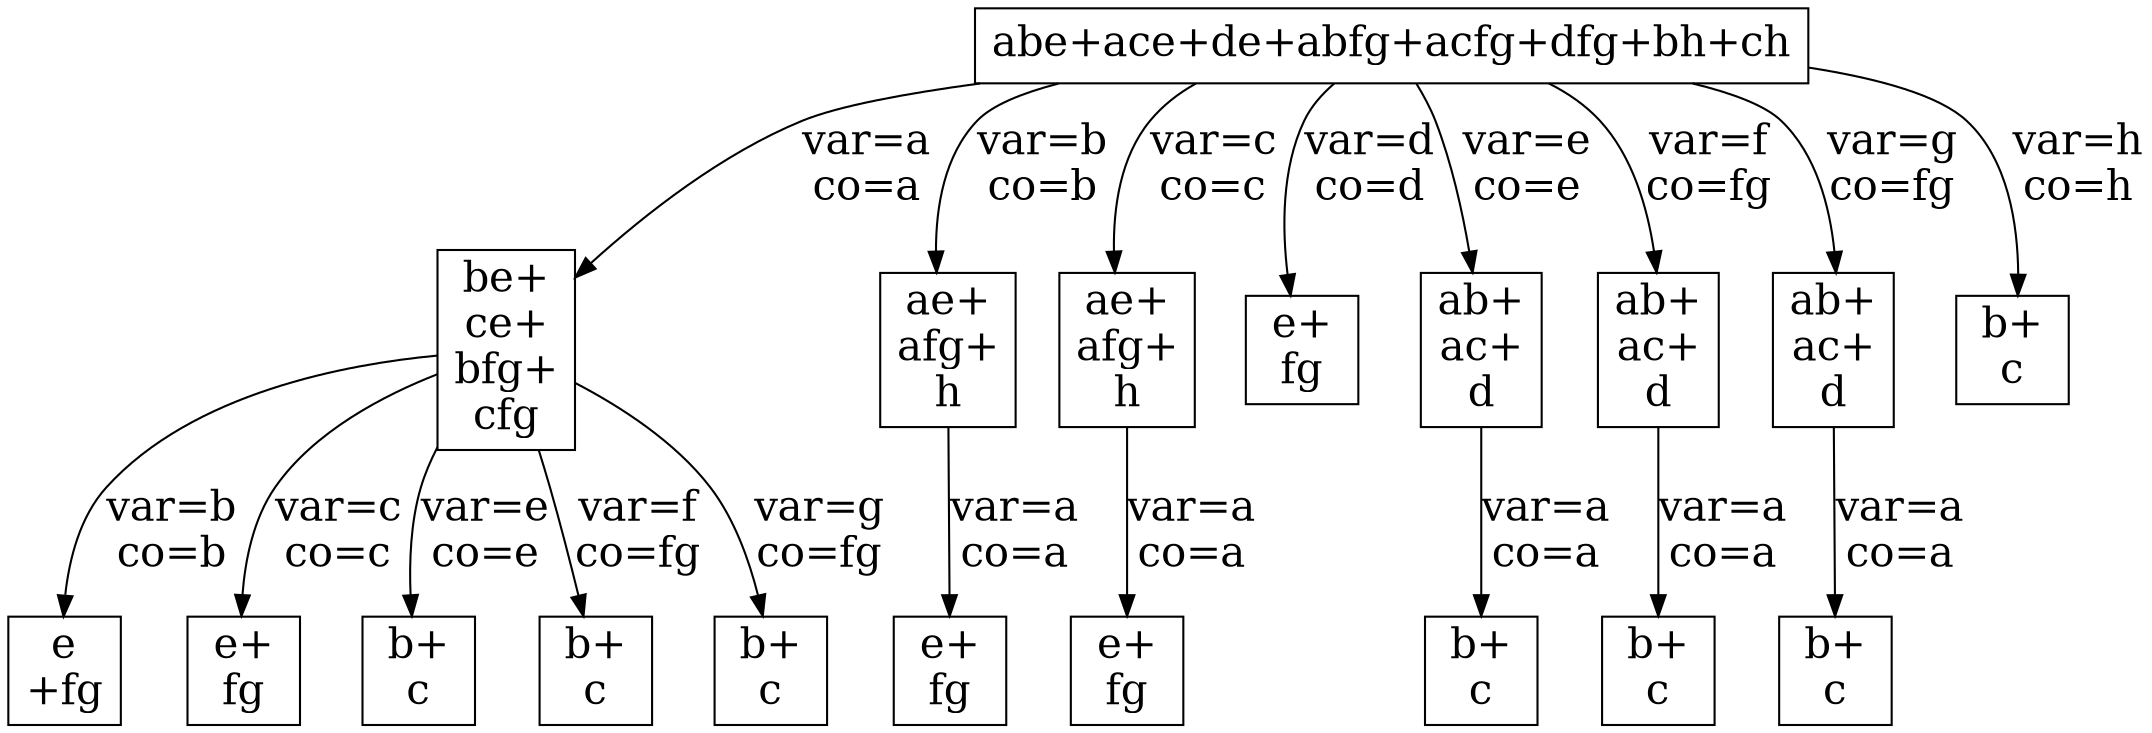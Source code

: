 digraph G{

    // size = "5, 5";
    root[
        shape=box,
        // label="abe+\nace+\nde+\nabfg+\nacfg+\ndfg+\nbh+\nch"
        label="abe+ace+de+abfg+acfg+dfg+bh+ch"
        fontsize=20
    ];

    l00[
        shape=box,
        label="be+\nce+\nbfg+\ncfg"
        fontsize=20
    ]
    root -> l00[label="var=a\nco=a", fontsize=20]

    l01[
        shape=box,
        label="ae+\nafg+\nh"
        fontsize=20
    ]
    root -> l01[label="var=b\nco=b", fontsize=20]

    l02[
        shape=box,
        label="ae+\nafg+\nh"
        fontsize=20
    ]
    root -> l02[label="var=c\nco=c", fontsize=20]

    l03[
        shape=box,
        label="e+\nfg"
        fontsize=20
    ]
    root -> l03[label="var=d\nco=d", fontsize=20]

    l04[
        shape=box,
        label="ab+\nac+\nd"
        fontsize=20
    ]
    root -> l04[label="var=e\nco=e", fontsize=20]

    l05[
        shape=box,
        label="ab+\nac+\nd"
        fontsize=20
    ]
    root -> l05[label="var=f\nco=fg", fontsize=20]

    l06[
        shape=box,
        label="ab+\nac+\nd"
        fontsize=20
    ]
    root -> l06[label="var=g\nco=fg", fontsize=20]

    l07[
        shape=box,
        label="b+\nc"
        fontsize=20
    ]
    root -> l07[label="var=h\nco=h", fontsize=20]

    l10[
        shape=box,
        label="e\n+fg"
        fontsize=20
    ]
    l00 -> l10[label="var=b\nco=b", fontsize=20]

    l11[
        shape=box,
        label="e+\nfg"
        fontsize=20
    ]
    l00 -> l11[label="var=c\nco=c", fontsize=20]

    l12[
        shape=box,
        label="b+\nc"
        fontsize=20
    ]
    l00 -> l12[label="var=e\nco=e", fontsize=20]

    l13[
        shape=box,
        label="b+\nc"
        fontsize=20
    ]
    l00 -> l13[label="var=f\nco=fg", fontsize=20]

    l14[
        shape=box,
        label="b+\nc"
        fontsize=20
    ]
    l00 -> l14[label="var=g\nco=fg", fontsize=20]

    l15[
        shape=box,
        label="e+\nfg"
        fontsize=20
    ]
    l01 -> l15[label="var=a\nco=a", fontsize=20]

    l16[
        shape=box,
        label="e+\nfg"
        fontsize=20
    ]
    l02 -> l16[label="var=a\nco=a", fontsize=20]

    l17[
        shape=box,
        label="b+\nc"
        fontsize=20
    ]
    l04 -> l17[label="var=a\nco=a", fontsize=20]

    l18[
        shape=box,
        label="b+\nc"
        fontsize=20
    ]
    l05 -> l18[label="var=a\nco=a", fontsize=20]

    l19[
        shape=box,
        label="b+\nc"
        fontsize=20
    ]
    l06 -> l19[label="var=a\nco=a", fontsize=20]
}
